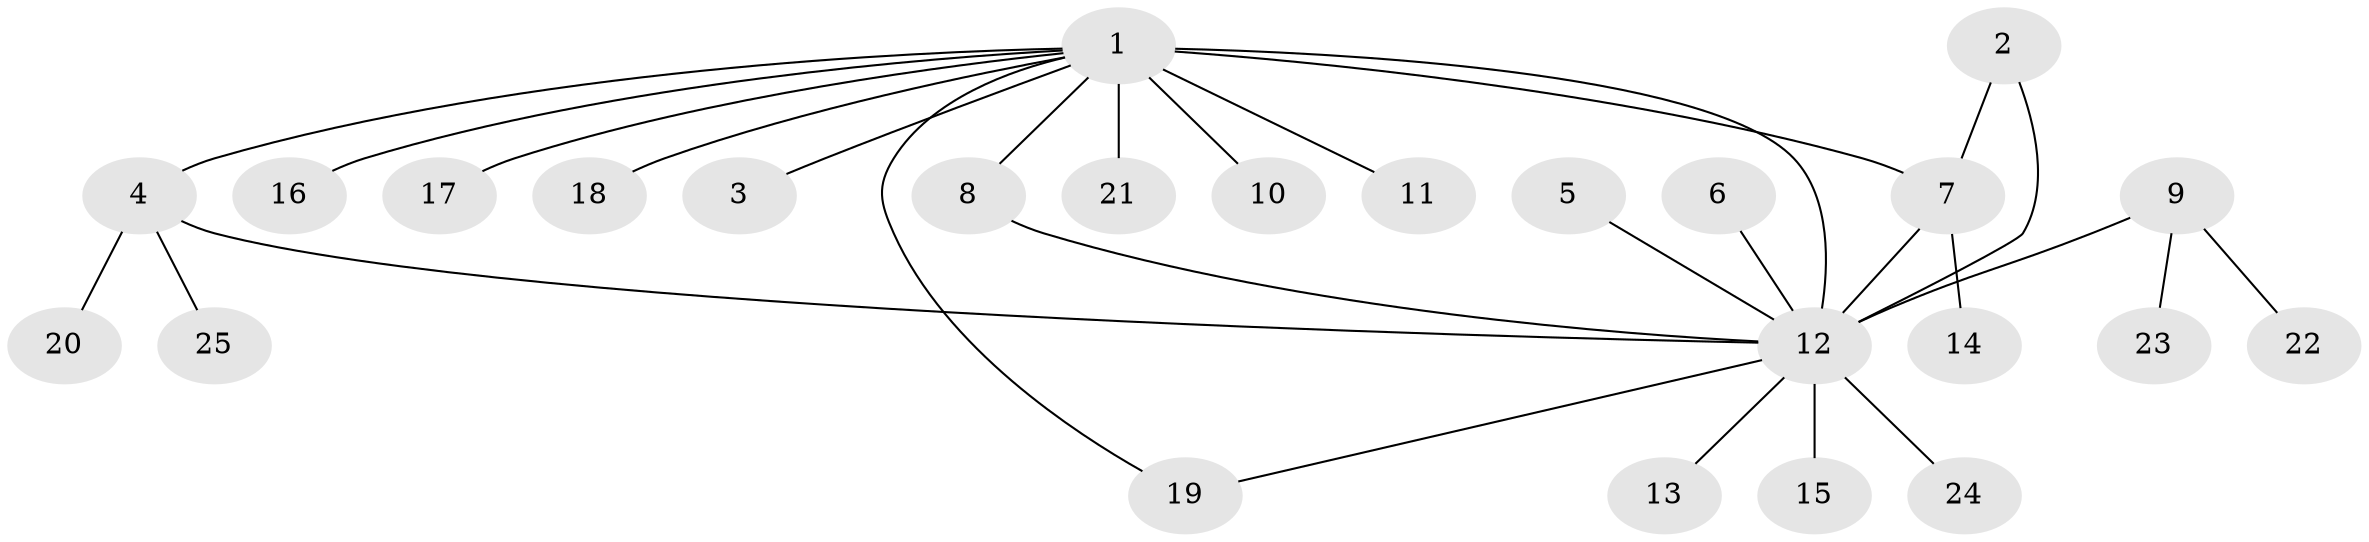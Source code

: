 // original degree distribution, {4: 0.04, 7: 0.04, 8: 0.04, 3: 0.1, 5: 0.04, 2: 0.28, 1: 0.46}
// Generated by graph-tools (version 1.1) at 2025/26/03/09/25 03:26:47]
// undirected, 25 vertices, 29 edges
graph export_dot {
graph [start="1"]
  node [color=gray90,style=filled];
  1;
  2;
  3;
  4;
  5;
  6;
  7;
  8;
  9;
  10;
  11;
  12;
  13;
  14;
  15;
  16;
  17;
  18;
  19;
  20;
  21;
  22;
  23;
  24;
  25;
  1 -- 3 [weight=1.0];
  1 -- 4 [weight=1.0];
  1 -- 7 [weight=2.0];
  1 -- 8 [weight=1.0];
  1 -- 10 [weight=1.0];
  1 -- 11 [weight=1.0];
  1 -- 12 [weight=3.0];
  1 -- 16 [weight=1.0];
  1 -- 17 [weight=1.0];
  1 -- 18 [weight=1.0];
  1 -- 19 [weight=1.0];
  1 -- 21 [weight=1.0];
  2 -- 7 [weight=1.0];
  2 -- 12 [weight=1.0];
  4 -- 12 [weight=1.0];
  4 -- 20 [weight=1.0];
  4 -- 25 [weight=1.0];
  5 -- 12 [weight=1.0];
  6 -- 12 [weight=1.0];
  7 -- 12 [weight=1.0];
  7 -- 14 [weight=1.0];
  8 -- 12 [weight=1.0];
  9 -- 12 [weight=1.0];
  9 -- 22 [weight=1.0];
  9 -- 23 [weight=1.0];
  12 -- 13 [weight=1.0];
  12 -- 15 [weight=1.0];
  12 -- 19 [weight=1.0];
  12 -- 24 [weight=1.0];
}
